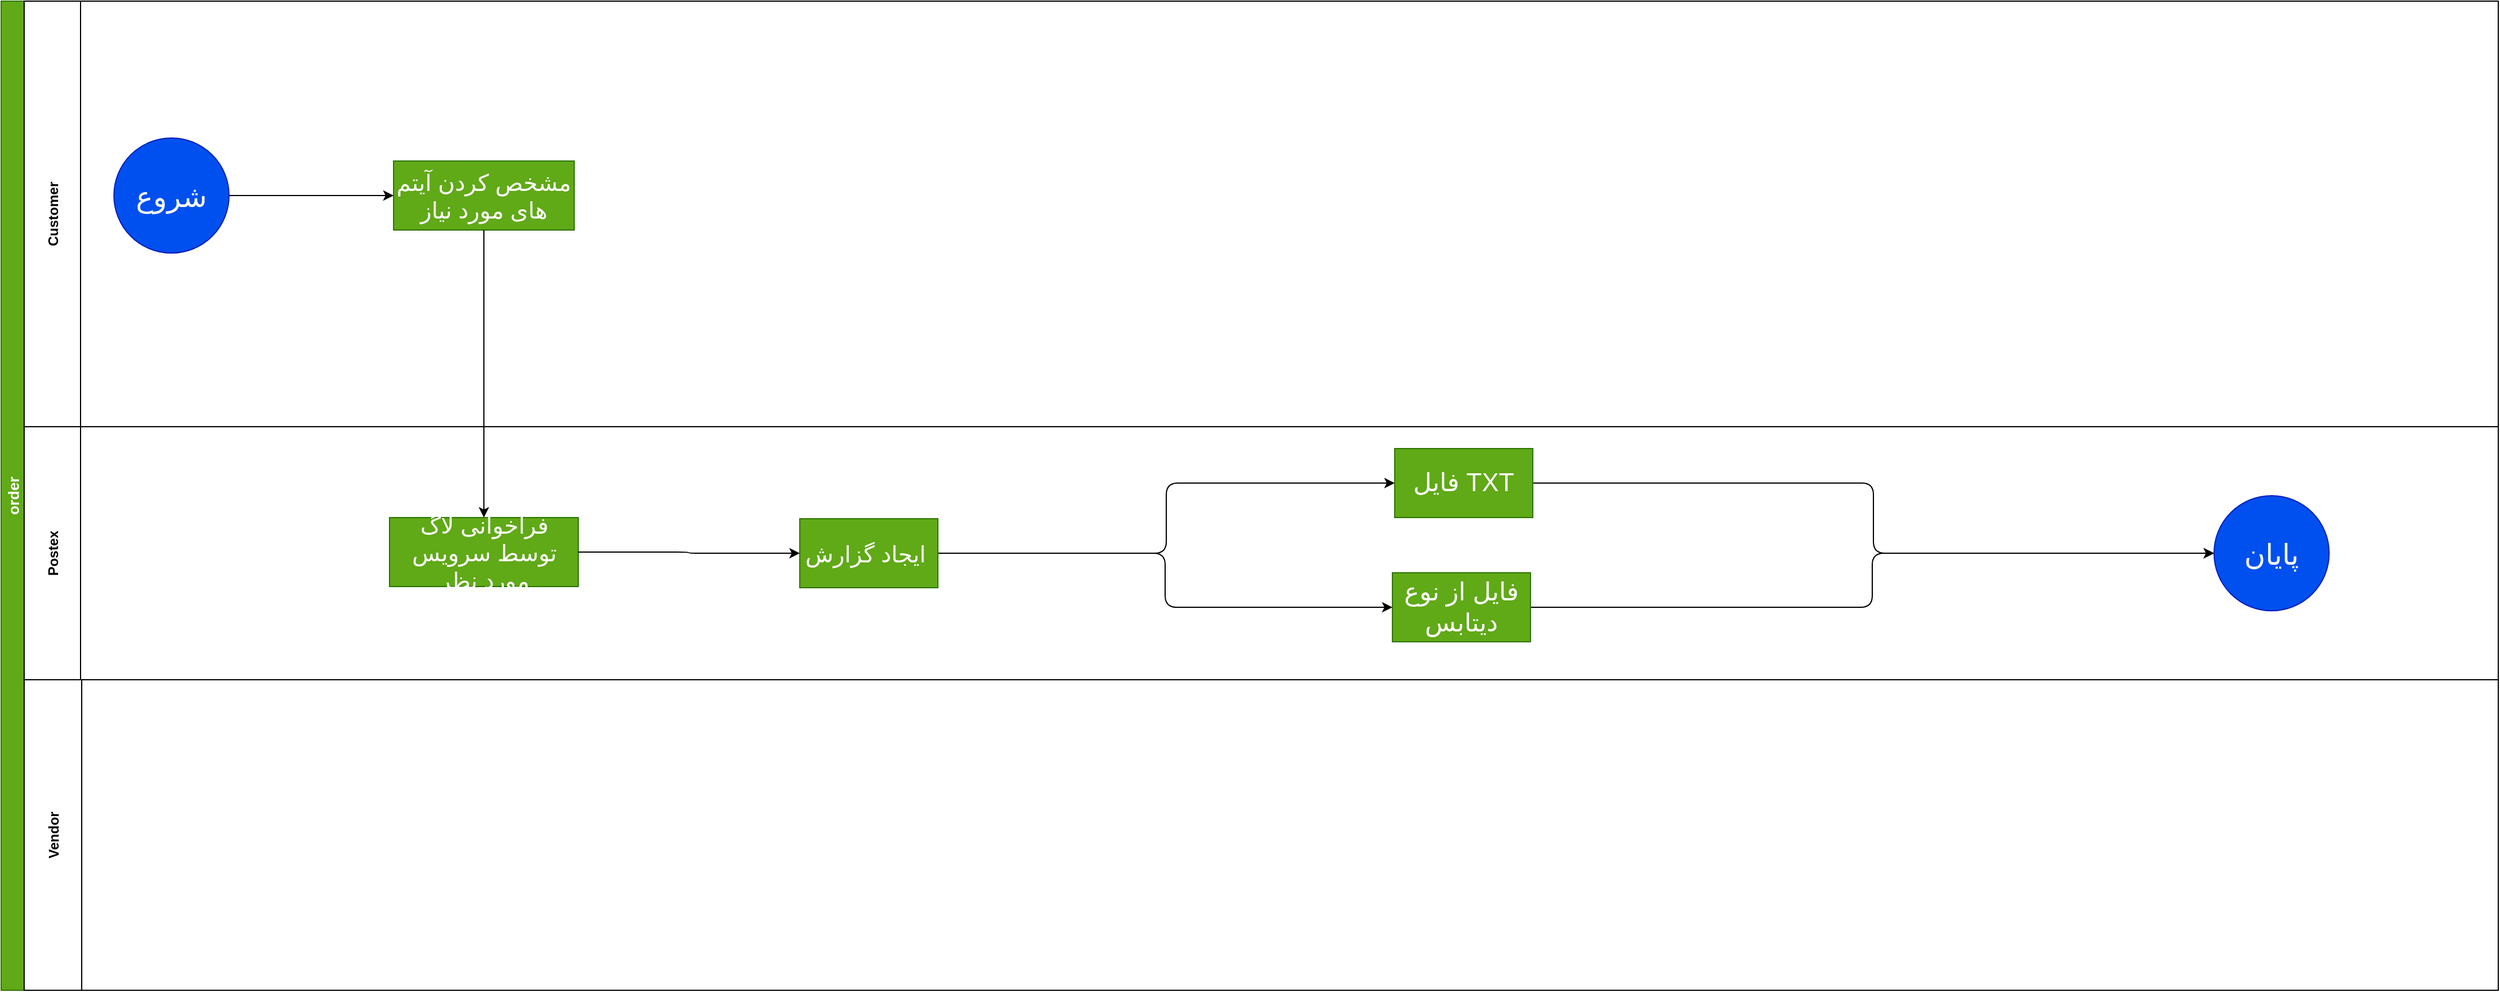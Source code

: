 <mxfile>
    <diagram id="H_5v4_dxa1Rt6mgXn0Bk" name="Page-1">
        <mxGraphModel dx="820" dy="567" grid="0" gridSize="10" guides="1" tooltips="1" connect="1" arrows="1" fold="1" page="1" pageScale="1" pageWidth="2336" pageHeight="1654" math="0" shadow="0">
            <root>
                <mxCell id="0"/>
                <mxCell id="1" parent="0"/>
                <mxCell id="2" value="order" style="swimlane;childLayout=stackLayout;resizeParent=1;resizeParentMax=0;horizontal=0;startSize=20;horizontalStack=0;fillColor=#60a917;strokeColor=#2D7600;fontColor=#ffffff;fontSize=13;" parent="1" vertex="1">
                    <mxGeometry x="83" y="80" width="2170" height="860" as="geometry"/>
                </mxCell>
                <mxCell id="3" value="Customer" style="swimlane;startSize=49;horizontal=0;fillColor=default;" parent="2" vertex="1">
                    <mxGeometry x="20" width="2150" height="370" as="geometry"/>
                </mxCell>
                <mxCell id="4" value="&lt;font style=&quot;font-size: 25px&quot;&gt;شروع&lt;/font&gt;" style="ellipse;whiteSpace=wrap;html=1;aspect=fixed;fillColor=#0050ef;strokeColor=#001DBC;fontColor=#ffffff;" parent="3" vertex="1">
                    <mxGeometry x="78" y="119" width="100" height="100" as="geometry"/>
                </mxCell>
                <mxCell id="74" value="&lt;font style=&quot;font-size: 20px&quot;&gt;مشخص کردن آیتم های مورد نیاز&lt;/font&gt;" style="whiteSpace=wrap;html=1;fillColor=#60a917;strokeColor=#2D7600;fontColor=#ffffff;" parent="3" vertex="1">
                    <mxGeometry x="321" y="139" width="157" height="60" as="geometry"/>
                </mxCell>
                <mxCell id="75" value="" style="edgeStyle=none;html=1;" parent="3" source="4" target="74" edge="1">
                    <mxGeometry relative="1" as="geometry"/>
                </mxCell>
                <mxCell id="5" value="Postex" style="swimlane;startSize=49;horizontal=0;" parent="2" vertex="1">
                    <mxGeometry x="20" y="370" width="2150" height="220" as="geometry"/>
                </mxCell>
                <mxCell id="107" style="edgeStyle=orthogonalEdgeStyle;html=1;exitX=1;exitY=0.5;exitDx=0;exitDy=0;fontSize=24;entryX=0;entryY=0.5;entryDx=0;entryDy=0;" parent="5" source="78" target="99" edge="1">
                    <mxGeometry relative="1" as="geometry"/>
                </mxCell>
                <mxCell id="108" style="edgeStyle=orthogonalEdgeStyle;html=1;exitX=1;exitY=0.5;exitDx=0;exitDy=0;entryX=0;entryY=0.5;entryDx=0;entryDy=0;fontSize=24;" parent="5" source="78" target="103" edge="1">
                    <mxGeometry relative="1" as="geometry"/>
                </mxCell>
                <mxCell id="78" value="&lt;font style=&quot;font-size: 20px&quot;&gt;ایجاد گزارش&amp;nbsp;&lt;/font&gt;" style="whiteSpace=wrap;html=1;fillColor=#60a917;strokeColor=#2D7600;fontColor=#ffffff;" parent="5" vertex="1">
                    <mxGeometry x="674" y="80" width="120" height="60" as="geometry"/>
                </mxCell>
                <mxCell id="76" value="&lt;font style=&quot;font-size: 20px&quot;&gt;فراخوانی لاگ توسط سرویس مورد نظر&lt;/font&gt;" style="whiteSpace=wrap;html=1;fillColor=#60a917;strokeColor=#2D7600;fontColor=#ffffff;" parent="5" vertex="1">
                    <mxGeometry x="317.5" y="79" width="164" height="60" as="geometry"/>
                </mxCell>
                <mxCell id="79" value="" style="edgeStyle=orthogonalEdgeStyle;html=1;fontSize=20;" parent="5" source="76" target="78" edge="1">
                    <mxGeometry relative="1" as="geometry"/>
                </mxCell>
                <mxCell id="105" style="edgeStyle=orthogonalEdgeStyle;html=1;exitX=1;exitY=0.5;exitDx=0;exitDy=0;fontSize=22;" parent="5" source="99" target="29" edge="1">
                    <mxGeometry relative="1" as="geometry"/>
                </mxCell>
                <mxCell id="99" value="&lt;font style=&quot;font-size: 22px&quot;&gt;فایل TXT&lt;/font&gt;" style="whiteSpace=wrap;html=1;fillColor=#60a917;strokeColor=#2D7600;fontColor=#ffffff;" parent="5" vertex="1">
                    <mxGeometry x="1191" y="19" width="120" height="60" as="geometry"/>
                </mxCell>
                <mxCell id="106" style="edgeStyle=orthogonalEdgeStyle;html=1;exitX=1;exitY=0.5;exitDx=0;exitDy=0;fontSize=22;" parent="5" source="103" target="29" edge="1">
                    <mxGeometry relative="1" as="geometry"/>
                </mxCell>
                <mxCell id="103" value="&lt;span style=&quot;font-size: 22px&quot;&gt;فایل از نوع دیتابس&lt;/span&gt;" style="whiteSpace=wrap;html=1;fillColor=#60a917;strokeColor=#2D7600;fontColor=#ffffff;" parent="5" vertex="1">
                    <mxGeometry x="1189" y="127" width="120" height="60" as="geometry"/>
                </mxCell>
                <mxCell id="29" value="&lt;font style=&quot;font-size: 25px&quot;&gt;پایان&lt;/font&gt;" style="ellipse;whiteSpace=wrap;html=1;aspect=fixed;fillColor=#0050ef;strokeColor=#001DBC;fontColor=#ffffff;" parent="5" vertex="1">
                    <mxGeometry x="1903" y="60" width="100" height="100" as="geometry"/>
                </mxCell>
                <mxCell id="6" value="Vendor" style="swimlane;startSize=50;horizontal=0;" parent="2" vertex="1">
                    <mxGeometry x="20" y="590" width="2150" height="270" as="geometry"/>
                </mxCell>
                <mxCell id="77" value="" style="edgeStyle=none;html=1;fontSize=30;" parent="2" source="74" target="76" edge="1">
                    <mxGeometry relative="1" as="geometry"/>
                </mxCell>
            </root>
        </mxGraphModel>
    </diagram>
</mxfile>